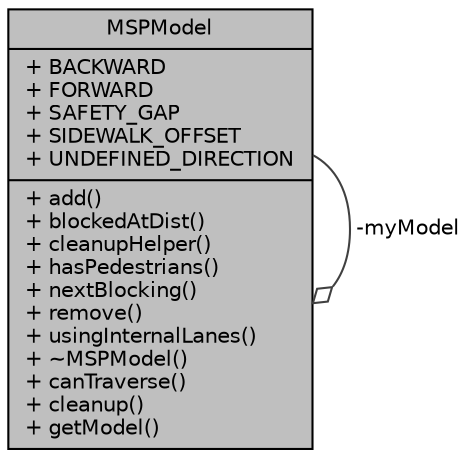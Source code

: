 digraph "MSPModel"
{
  edge [fontname="Helvetica",fontsize="10",labelfontname="Helvetica",labelfontsize="10"];
  node [fontname="Helvetica",fontsize="10",shape=record];
  Node3 [label="{MSPModel\n|+ BACKWARD\l+ FORWARD\l+ SAFETY_GAP\l+ SIDEWALK_OFFSET\l+ UNDEFINED_DIRECTION\l|+ add()\l+ blockedAtDist()\l+ cleanupHelper()\l+ hasPedestrians()\l+ nextBlocking()\l+ remove()\l+ usingInternalLanes()\l+ ~MSPModel()\l+ canTraverse()\l+ cleanup()\l+ getModel()\l}",height=0.2,width=0.4,color="black", fillcolor="grey75", style="filled", fontcolor="black"];
  Node3 -> Node3 [color="grey25",fontsize="10",style="solid",label=" -myModel" ,arrowhead="odiamond",fontname="Helvetica"];
}
